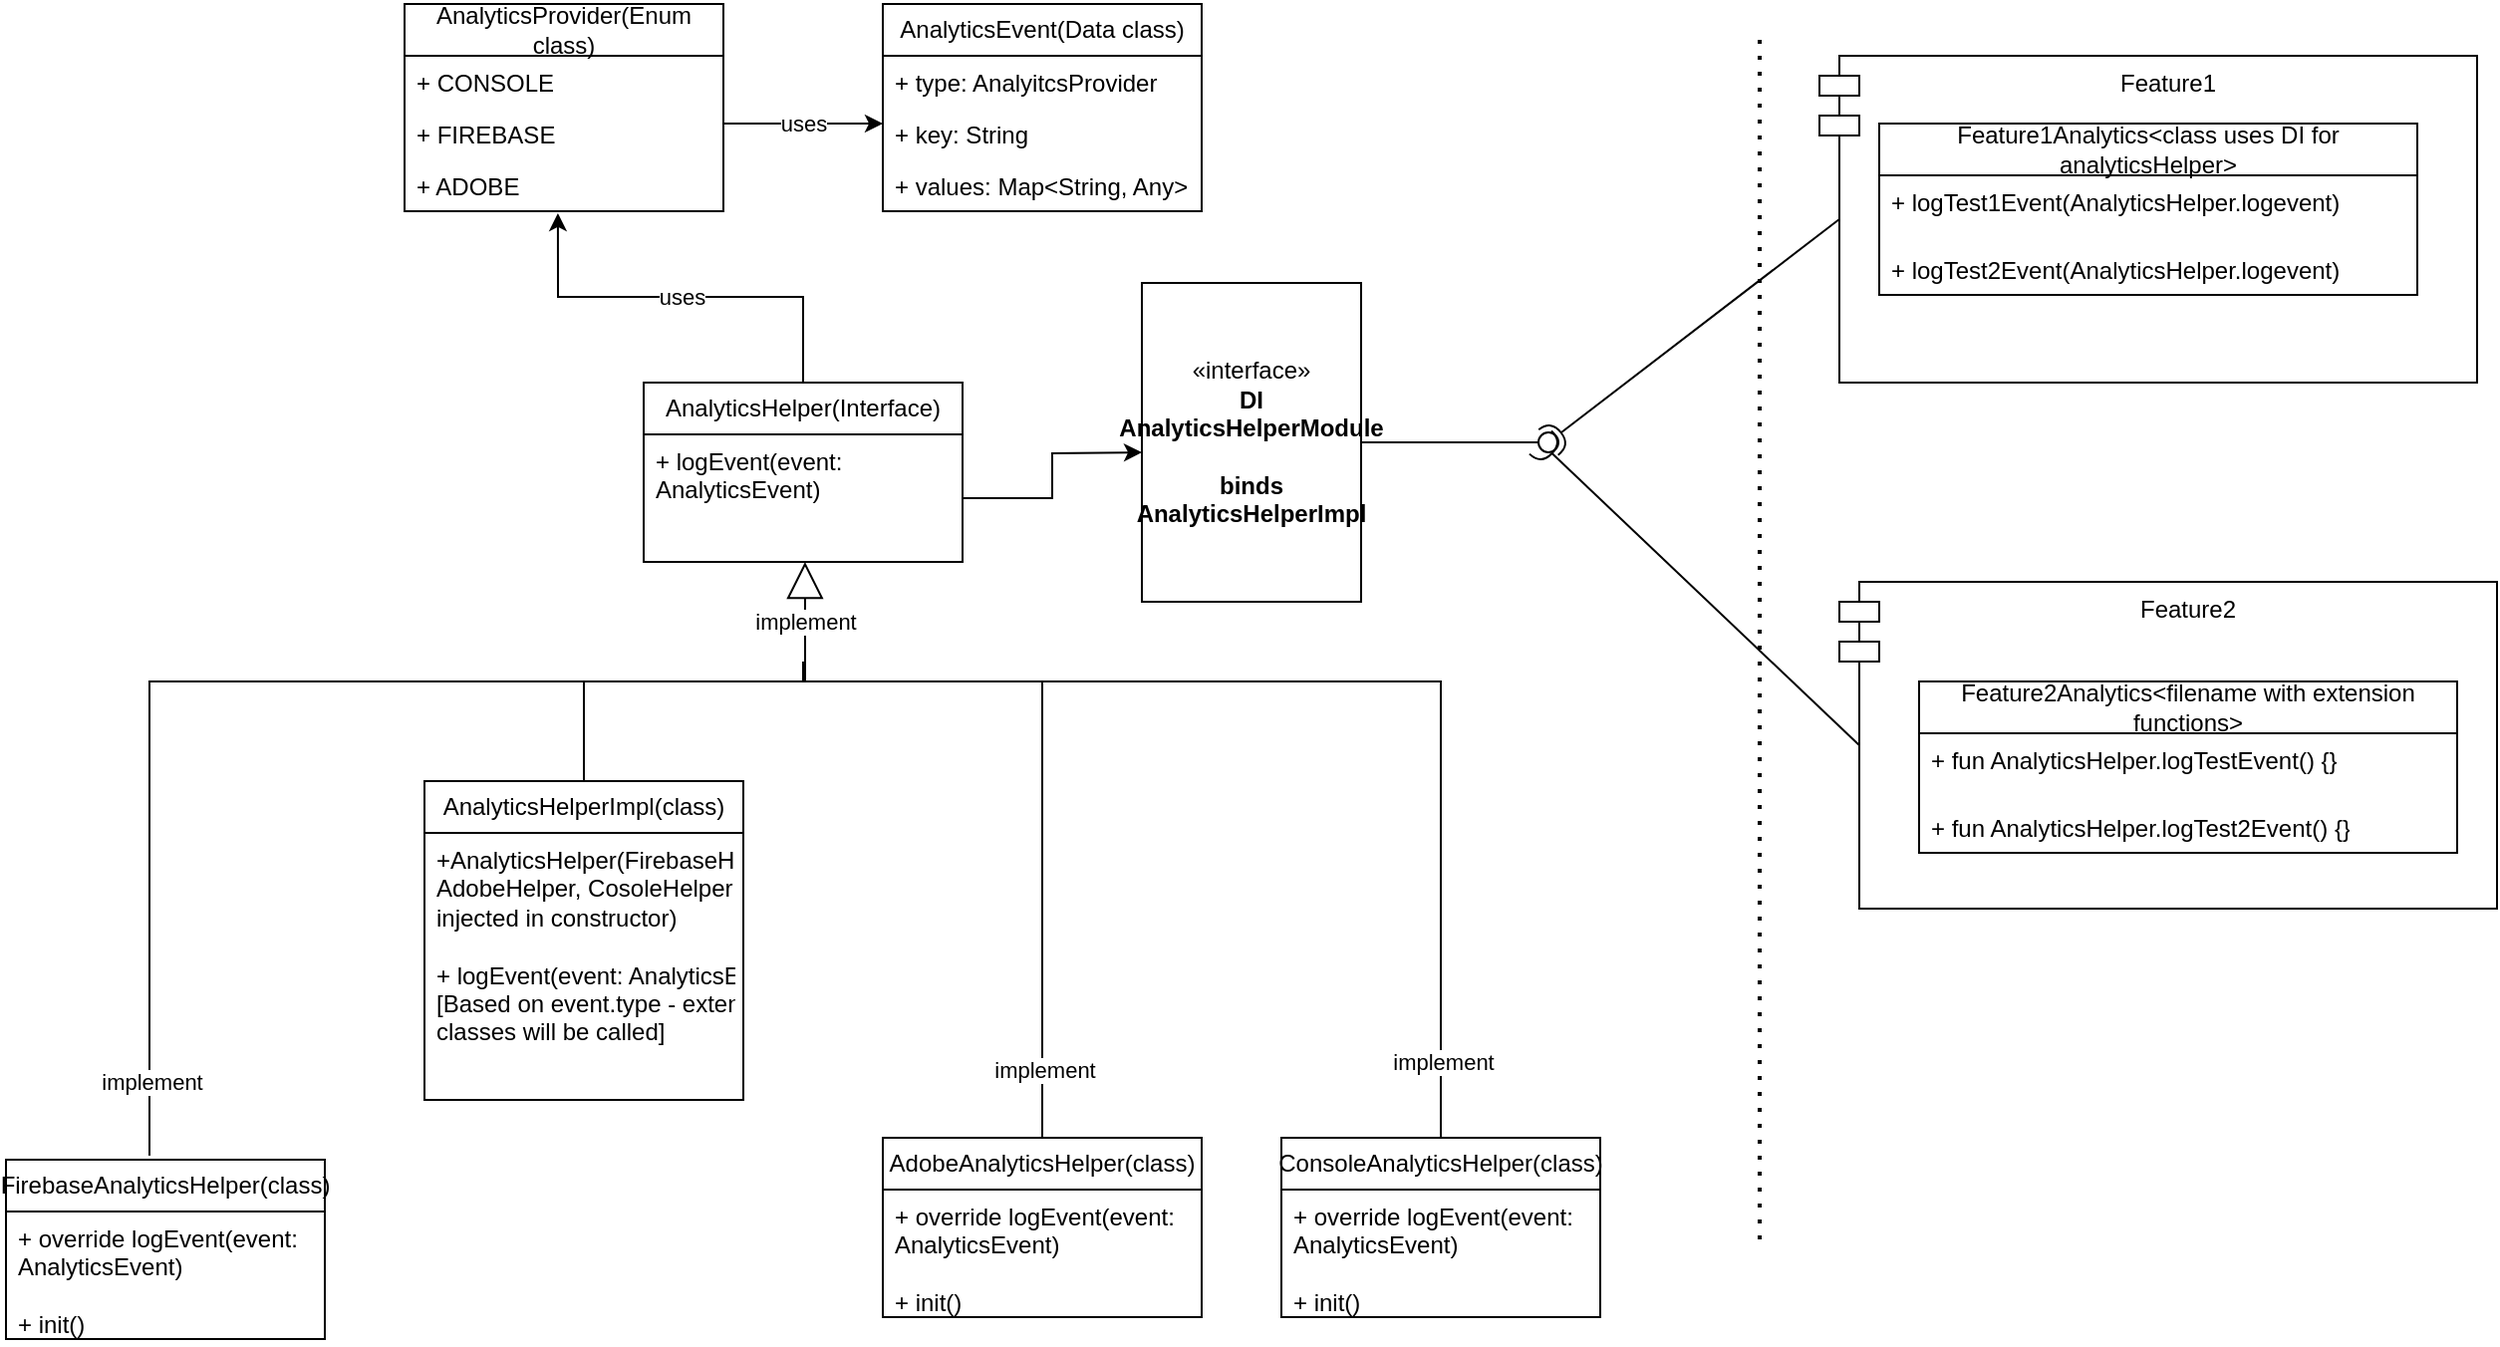 <mxfile version="23.1.2" type="github">
  <diagram name="Page-1" id="e56a1550-8fbb-45ad-956c-1786394a9013">
    <mxGraphModel dx="2406" dy="731" grid="1" gridSize="10" guides="1" tooltips="1" connect="1" arrows="1" fold="1" page="1" pageScale="1" pageWidth="1100" pageHeight="850" background="none" math="0" shadow="0">
      <root>
        <mxCell id="0" />
        <mxCell id="1" parent="0" />
        <mxCell id="HMYjzG47Mp5TnK5JBlbz-1" value="AnalyticsEvent(Data class)" style="swimlane;fontStyle=0;childLayout=stackLayout;horizontal=1;startSize=26;fillColor=none;horizontalStack=0;resizeParent=1;resizeParentMax=0;resizeLast=0;collapsible=1;marginBottom=0;whiteSpace=wrap;html=1;" vertex="1" parent="1">
          <mxGeometry x="280" y="60" width="160" height="104" as="geometry" />
        </mxCell>
        <mxCell id="HMYjzG47Mp5TnK5JBlbz-2" value="+ type: AnalyitcsProvider" style="text;strokeColor=none;fillColor=none;align=left;verticalAlign=top;spacingLeft=4;spacingRight=4;overflow=hidden;rotatable=0;points=[[0,0.5],[1,0.5]];portConstraint=eastwest;whiteSpace=wrap;html=1;" vertex="1" parent="HMYjzG47Mp5TnK5JBlbz-1">
          <mxGeometry y="26" width="160" height="26" as="geometry" />
        </mxCell>
        <mxCell id="HMYjzG47Mp5TnK5JBlbz-3" value="+ key: String" style="text;strokeColor=none;fillColor=none;align=left;verticalAlign=top;spacingLeft=4;spacingRight=4;overflow=hidden;rotatable=0;points=[[0,0.5],[1,0.5]];portConstraint=eastwest;whiteSpace=wrap;html=1;" vertex="1" parent="HMYjzG47Mp5TnK5JBlbz-1">
          <mxGeometry y="52" width="160" height="26" as="geometry" />
        </mxCell>
        <mxCell id="HMYjzG47Mp5TnK5JBlbz-4" value="+ values: Map&amp;lt;String, Any&amp;gt;" style="text;strokeColor=none;fillColor=none;align=left;verticalAlign=top;spacingLeft=4;spacingRight=4;overflow=hidden;rotatable=0;points=[[0,0.5],[1,0.5]];portConstraint=eastwest;whiteSpace=wrap;html=1;" vertex="1" parent="HMYjzG47Mp5TnK5JBlbz-1">
          <mxGeometry y="78" width="160" height="26" as="geometry" />
        </mxCell>
        <mxCell id="HMYjzG47Mp5TnK5JBlbz-5" value="AnalyticsProvider(Enum class)" style="swimlane;fontStyle=0;childLayout=stackLayout;horizontal=1;startSize=26;fillColor=none;horizontalStack=0;resizeParent=1;resizeParentMax=0;resizeLast=0;collapsible=1;marginBottom=0;whiteSpace=wrap;html=1;" vertex="1" parent="1">
          <mxGeometry x="40" y="60" width="160" height="104" as="geometry" />
        </mxCell>
        <mxCell id="HMYjzG47Mp5TnK5JBlbz-6" value="+ CONSOLE" style="text;strokeColor=none;fillColor=none;align=left;verticalAlign=top;spacingLeft=4;spacingRight=4;overflow=hidden;rotatable=0;points=[[0,0.5],[1,0.5]];portConstraint=eastwest;whiteSpace=wrap;html=1;" vertex="1" parent="HMYjzG47Mp5TnK5JBlbz-5">
          <mxGeometry y="26" width="160" height="26" as="geometry" />
        </mxCell>
        <mxCell id="HMYjzG47Mp5TnK5JBlbz-7" value="+ FIREBASE" style="text;strokeColor=none;fillColor=none;align=left;verticalAlign=top;spacingLeft=4;spacingRight=4;overflow=hidden;rotatable=0;points=[[0,0.5],[1,0.5]];portConstraint=eastwest;whiteSpace=wrap;html=1;" vertex="1" parent="HMYjzG47Mp5TnK5JBlbz-5">
          <mxGeometry y="52" width="160" height="26" as="geometry" />
        </mxCell>
        <mxCell id="HMYjzG47Mp5TnK5JBlbz-8" value="+ ADOBE" style="text;strokeColor=none;fillColor=none;align=left;verticalAlign=top;spacingLeft=4;spacingRight=4;overflow=hidden;rotatable=0;points=[[0,0.5],[1,0.5]];portConstraint=eastwest;whiteSpace=wrap;html=1;" vertex="1" parent="HMYjzG47Mp5TnK5JBlbz-5">
          <mxGeometry y="78" width="160" height="26" as="geometry" />
        </mxCell>
        <mxCell id="HMYjzG47Mp5TnK5JBlbz-9" value="AnalyticsHelper(Interface)" style="swimlane;fontStyle=0;childLayout=stackLayout;horizontal=1;startSize=26;fillColor=none;horizontalStack=0;resizeParent=1;resizeParentMax=0;resizeLast=0;collapsible=1;marginBottom=0;whiteSpace=wrap;html=1;" vertex="1" parent="1">
          <mxGeometry x="160" y="250" width="160" height="90" as="geometry" />
        </mxCell>
        <mxCell id="HMYjzG47Mp5TnK5JBlbz-10" value="+ logEvent(event: AnalyticsEvent)" style="text;strokeColor=none;fillColor=none;align=left;verticalAlign=top;spacingLeft=4;spacingRight=4;overflow=hidden;rotatable=0;points=[[0,0.5],[1,0.5]];portConstraint=eastwest;whiteSpace=wrap;html=1;" vertex="1" parent="HMYjzG47Mp5TnK5JBlbz-9">
          <mxGeometry y="26" width="160" height="64" as="geometry" />
        </mxCell>
        <mxCell id="HMYjzG47Mp5TnK5JBlbz-13" value="implement" style="endArrow=block;endSize=16;endFill=0;html=1;rounded=0;entryX=0.506;entryY=1;entryDx=0;entryDy=0;entryPerimeter=0;" edge="1" parent="1" target="HMYjzG47Mp5TnK5JBlbz-10">
          <mxGeometry width="160" relative="1" as="geometry">
            <mxPoint x="241" y="400" as="sourcePoint" />
            <mxPoint x="630" y="370" as="targetPoint" />
            <mxPoint as="offset" />
          </mxGeometry>
        </mxCell>
        <mxCell id="HMYjzG47Mp5TnK5JBlbz-14" value="AdobeAnalyticsHelper(class)" style="swimlane;fontStyle=0;childLayout=stackLayout;horizontal=1;startSize=26;fillColor=none;horizontalStack=0;resizeParent=1;resizeParentMax=0;resizeLast=0;collapsible=1;marginBottom=0;whiteSpace=wrap;html=1;" vertex="1" parent="1">
          <mxGeometry x="280" y="629" width="160" height="90" as="geometry" />
        </mxCell>
        <mxCell id="HMYjzG47Mp5TnK5JBlbz-15" value="+ override logEvent(event: AnalyticsEvent)&lt;br&gt;&lt;br&gt;+ init()" style="text;strokeColor=none;fillColor=none;align=left;verticalAlign=top;spacingLeft=4;spacingRight=4;overflow=hidden;rotatable=0;points=[[0,0.5],[1,0.5]];portConstraint=eastwest;whiteSpace=wrap;html=1;" vertex="1" parent="HMYjzG47Mp5TnK5JBlbz-14">
          <mxGeometry y="26" width="160" height="64" as="geometry" />
        </mxCell>
        <mxCell id="HMYjzG47Mp5TnK5JBlbz-16" value="FirebaseAnalyticsHelper(class)" style="swimlane;fontStyle=0;childLayout=stackLayout;horizontal=1;startSize=26;fillColor=none;horizontalStack=0;resizeParent=1;resizeParentMax=0;resizeLast=0;collapsible=1;marginBottom=0;whiteSpace=wrap;html=1;" vertex="1" parent="1">
          <mxGeometry x="-160" y="640" width="160" height="90" as="geometry" />
        </mxCell>
        <mxCell id="HMYjzG47Mp5TnK5JBlbz-17" value="+ override logEvent(event: AnalyticsEvent)&lt;br&gt;&lt;br&gt;+ init()" style="text;strokeColor=none;fillColor=none;align=left;verticalAlign=top;spacingLeft=4;spacingRight=4;overflow=hidden;rotatable=0;points=[[0,0.5],[1,0.5]];portConstraint=eastwest;whiteSpace=wrap;html=1;" vertex="1" parent="HMYjzG47Mp5TnK5JBlbz-16">
          <mxGeometry y="26" width="160" height="64" as="geometry" />
        </mxCell>
        <mxCell id="HMYjzG47Mp5TnK5JBlbz-18" value="AnalyticsHelperImpl(class)" style="swimlane;fontStyle=0;childLayout=stackLayout;horizontal=1;startSize=26;fillColor=none;horizontalStack=0;resizeParent=1;resizeParentMax=0;resizeLast=0;collapsible=1;marginBottom=0;whiteSpace=wrap;html=1;" vertex="1" parent="1">
          <mxGeometry x="50" y="450" width="160" height="160" as="geometry" />
        </mxCell>
        <mxCell id="HMYjzG47Mp5TnK5JBlbz-19" value="+AnalyticsHelper(FirebaseHelper, AdobeHelper, CosoleHelper injected in constructor)&lt;br&gt;&lt;br&gt;+ logEvent(event: AnalyticsEvent)&lt;br&gt;[Based on event.type - extended classes will be called]" style="text;strokeColor=none;fillColor=none;align=left;verticalAlign=top;spacingLeft=4;spacingRight=4;overflow=hidden;rotatable=0;points=[[0,0.5],[1,0.5]];portConstraint=eastwest;whiteSpace=wrap;html=1;" vertex="1" parent="HMYjzG47Mp5TnK5JBlbz-18">
          <mxGeometry y="26" width="160" height="134" as="geometry" />
        </mxCell>
        <mxCell id="HMYjzG47Mp5TnK5JBlbz-20" value="ConsoleAnalyticsHelper(class)" style="swimlane;fontStyle=0;childLayout=stackLayout;horizontal=1;startSize=26;fillColor=none;horizontalStack=0;resizeParent=1;resizeParentMax=0;resizeLast=0;collapsible=1;marginBottom=0;whiteSpace=wrap;html=1;" vertex="1" parent="1">
          <mxGeometry x="480" y="629" width="160" height="90" as="geometry" />
        </mxCell>
        <mxCell id="HMYjzG47Mp5TnK5JBlbz-21" value="+ override logEvent(event: AnalyticsEvent)&lt;br&gt;&lt;br&gt;+ init()" style="text;strokeColor=none;fillColor=none;align=left;verticalAlign=top;spacingLeft=4;spacingRight=4;overflow=hidden;rotatable=0;points=[[0,0.5],[1,0.5]];portConstraint=eastwest;whiteSpace=wrap;html=1;" vertex="1" parent="HMYjzG47Mp5TnK5JBlbz-20">
          <mxGeometry y="26" width="160" height="64" as="geometry" />
        </mxCell>
        <mxCell id="HMYjzG47Mp5TnK5JBlbz-22" value="" style="endArrow=classic;html=1;rounded=0;" edge="1" parent="1">
          <mxGeometry relative="1" as="geometry">
            <mxPoint x="200" y="120" as="sourcePoint" />
            <mxPoint x="280" y="120" as="targetPoint" />
          </mxGeometry>
        </mxCell>
        <mxCell id="HMYjzG47Mp5TnK5JBlbz-23" value="uses" style="edgeLabel;resizable=0;html=1;align=center;verticalAlign=middle;" connectable="0" vertex="1" parent="HMYjzG47Mp5TnK5JBlbz-22">
          <mxGeometry relative="1" as="geometry" />
        </mxCell>
        <mxCell id="HMYjzG47Mp5TnK5JBlbz-25" value="" style="endArrow=classic;html=1;rounded=0;entryX=0.481;entryY=1.038;entryDx=0;entryDy=0;exitX=0.5;exitY=0;exitDx=0;exitDy=0;entryPerimeter=0;edgeStyle=orthogonalEdgeStyle;" edge="1" parent="1" source="HMYjzG47Mp5TnK5JBlbz-9" target="HMYjzG47Mp5TnK5JBlbz-8">
          <mxGeometry relative="1" as="geometry">
            <mxPoint x="220" y="230" as="sourcePoint" />
            <mxPoint x="140" y="230" as="targetPoint" />
          </mxGeometry>
        </mxCell>
        <mxCell id="HMYjzG47Mp5TnK5JBlbz-26" value="uses" style="edgeLabel;resizable=0;html=1;align=center;verticalAlign=middle;" connectable="0" vertex="1" parent="HMYjzG47Mp5TnK5JBlbz-25">
          <mxGeometry relative="1" as="geometry" />
        </mxCell>
        <mxCell id="HMYjzG47Mp5TnK5JBlbz-31" value="" style="endArrow=none;html=1;rounded=0;exitX=0.45;exitY=-0.022;exitDx=0;exitDy=0;exitPerimeter=0;edgeStyle=orthogonalEdgeStyle;" edge="1" parent="1" source="HMYjzG47Mp5TnK5JBlbz-16">
          <mxGeometry width="50" height="50" relative="1" as="geometry">
            <mxPoint x="520" y="430" as="sourcePoint" />
            <mxPoint x="240" y="390" as="targetPoint" />
            <Array as="points">
              <mxPoint x="102" y="400" />
              <mxPoint x="241" y="400" />
            </Array>
          </mxGeometry>
        </mxCell>
        <mxCell id="HMYjzG47Mp5TnK5JBlbz-54" value="implement" style="edgeLabel;html=1;align=center;verticalAlign=middle;resizable=0;points=[];" vertex="1" connectable="0" parent="HMYjzG47Mp5TnK5JBlbz-31">
          <mxGeometry x="-0.872" y="-1" relative="1" as="geometry">
            <mxPoint as="offset" />
          </mxGeometry>
        </mxCell>
        <mxCell id="HMYjzG47Mp5TnK5JBlbz-32" value="" style="endArrow=none;html=1;rounded=0;exitX=0.5;exitY=0;exitDx=0;exitDy=0;edgeStyle=orthogonalEdgeStyle;" edge="1" parent="1" source="HMYjzG47Mp5TnK5JBlbz-14">
          <mxGeometry width="50" height="50" relative="1" as="geometry">
            <mxPoint x="112" y="568" as="sourcePoint" />
            <mxPoint x="240" y="400" as="targetPoint" />
            <Array as="points">
              <mxPoint x="360" y="400" />
            </Array>
          </mxGeometry>
        </mxCell>
        <mxCell id="HMYjzG47Mp5TnK5JBlbz-55" value="implement" style="edgeLabel;html=1;align=center;verticalAlign=middle;resizable=0;points=[];" vertex="1" connectable="0" parent="HMYjzG47Mp5TnK5JBlbz-32">
          <mxGeometry x="-0.805" y="-1" relative="1" as="geometry">
            <mxPoint as="offset" />
          </mxGeometry>
        </mxCell>
        <mxCell id="HMYjzG47Mp5TnK5JBlbz-33" value="" style="endArrow=none;html=1;rounded=0;exitX=0.5;exitY=0;exitDx=0;exitDy=0;edgeStyle=orthogonalEdgeStyle;" edge="1" parent="1" source="HMYjzG47Mp5TnK5JBlbz-20">
          <mxGeometry width="50" height="50" relative="1" as="geometry">
            <mxPoint x="540" y="580" as="sourcePoint" />
            <mxPoint x="360" y="400" as="targetPoint" />
            <Array as="points">
              <mxPoint x="560" y="400" />
            </Array>
          </mxGeometry>
        </mxCell>
        <mxCell id="HMYjzG47Mp5TnK5JBlbz-56" value="implement" style="edgeLabel;html=1;align=center;verticalAlign=middle;resizable=0;points=[];" vertex="1" connectable="0" parent="HMYjzG47Mp5TnK5JBlbz-33">
          <mxGeometry x="-0.823" y="-1" relative="1" as="geometry">
            <mxPoint as="offset" />
          </mxGeometry>
        </mxCell>
        <mxCell id="HMYjzG47Mp5TnK5JBlbz-34" value="«interface»&lt;br&gt;&lt;b&gt;DI&lt;br&gt;AnalyticsHelperModule&lt;br&gt;&lt;br&gt;binds AnalyticsHelperImpl&lt;br&gt;&lt;/b&gt;" style="html=1;whiteSpace=wrap;" vertex="1" parent="1">
          <mxGeometry x="410" y="200" width="110" height="160" as="geometry" />
        </mxCell>
        <mxCell id="HMYjzG47Mp5TnK5JBlbz-35" value="" style="rounded=0;orthogonalLoop=1;jettySize=auto;html=1;endArrow=halfCircle;endFill=0;endSize=6;strokeWidth=1;sketch=0;exitX=0;exitY=0.5;exitDx=10;exitDy=0;exitPerimeter=0;" edge="1" target="HMYjzG47Mp5TnK5JBlbz-37" parent="1" source="HMYjzG47Mp5TnK5JBlbz-41">
          <mxGeometry relative="1" as="geometry">
            <mxPoint x="710" y="280" as="sourcePoint" />
          </mxGeometry>
        </mxCell>
        <mxCell id="HMYjzG47Mp5TnK5JBlbz-36" value="" style="rounded=0;orthogonalLoop=1;jettySize=auto;html=1;endArrow=oval;endFill=0;sketch=0;sourcePerimeterSpacing=0;targetPerimeterSpacing=0;endSize=10;exitX=1;exitY=0.5;exitDx=0;exitDy=0;" edge="1" target="HMYjzG47Mp5TnK5JBlbz-37" parent="1" source="HMYjzG47Mp5TnK5JBlbz-34">
          <mxGeometry relative="1" as="geometry">
            <mxPoint x="670" y="280" as="sourcePoint" />
          </mxGeometry>
        </mxCell>
        <mxCell id="HMYjzG47Mp5TnK5JBlbz-37" value="" style="ellipse;whiteSpace=wrap;html=1;align=center;aspect=fixed;fillColor=none;strokeColor=none;resizable=0;perimeter=centerPerimeter;rotatable=0;allowArrows=0;points=[];outlineConnect=1;" vertex="1" parent="1">
          <mxGeometry x="609" y="275" width="10" height="10" as="geometry" />
        </mxCell>
        <mxCell id="HMYjzG47Mp5TnK5JBlbz-38" value="" style="endArrow=classic;html=1;rounded=0;exitX=1;exitY=0.5;exitDx=0;exitDy=0;edgeStyle=orthogonalEdgeStyle;" edge="1" parent="1" source="HMYjzG47Mp5TnK5JBlbz-10">
          <mxGeometry width="50" height="50" relative="1" as="geometry">
            <mxPoint x="360" y="335" as="sourcePoint" />
            <mxPoint x="410" y="285" as="targetPoint" />
          </mxGeometry>
        </mxCell>
        <mxCell id="HMYjzG47Mp5TnK5JBlbz-39" value="" style="endArrow=none;dashed=1;html=1;dashPattern=1 3;strokeWidth=2;rounded=0;" edge="1" parent="1">
          <mxGeometry width="50" height="50" relative="1" as="geometry">
            <mxPoint x="720" y="680" as="sourcePoint" />
            <mxPoint x="720" y="74" as="targetPoint" />
          </mxGeometry>
        </mxCell>
        <mxCell id="HMYjzG47Mp5TnK5JBlbz-41" value="Feature1" style="shape=module;align=left;spacingLeft=20;align=center;verticalAlign=top;whiteSpace=wrap;html=1;" vertex="1" parent="1">
          <mxGeometry x="750" y="86" width="330" height="164" as="geometry" />
        </mxCell>
        <mxCell id="HMYjzG47Mp5TnK5JBlbz-44" value="Feature1Analytics&amp;lt;class uses DI for analyticsHelper&amp;gt;" style="swimlane;fontStyle=0;childLayout=stackLayout;horizontal=1;startSize=26;fillColor=none;horizontalStack=0;resizeParent=1;resizeParentMax=0;resizeLast=0;collapsible=1;marginBottom=0;whiteSpace=wrap;html=1;" vertex="1" parent="1">
          <mxGeometry x="780" y="120" width="270" height="86" as="geometry" />
        </mxCell>
        <mxCell id="HMYjzG47Mp5TnK5JBlbz-45" value="+ logTest1Event(AnalyticsHelper.logevent)" style="text;strokeColor=none;fillColor=none;align=left;verticalAlign=top;spacingLeft=4;spacingRight=4;overflow=hidden;rotatable=0;points=[[0,0.5],[1,0.5]];portConstraint=eastwest;whiteSpace=wrap;html=1;" vertex="1" parent="HMYjzG47Mp5TnK5JBlbz-44">
          <mxGeometry y="26" width="270" height="34" as="geometry" />
        </mxCell>
        <mxCell id="HMYjzG47Mp5TnK5JBlbz-47" value="+ logTest2Event(AnalyticsHelper.logevent)" style="text;strokeColor=none;fillColor=none;align=left;verticalAlign=top;spacingLeft=4;spacingRight=4;overflow=hidden;rotatable=0;points=[[0,0.5],[1,0.5]];portConstraint=eastwest;whiteSpace=wrap;html=1;" vertex="1" parent="HMYjzG47Mp5TnK5JBlbz-44">
          <mxGeometry y="60" width="270" height="26" as="geometry" />
        </mxCell>
        <mxCell id="HMYjzG47Mp5TnK5JBlbz-48" value="Feature2" style="shape=module;align=left;spacingLeft=20;align=center;verticalAlign=top;whiteSpace=wrap;html=1;" vertex="1" parent="1">
          <mxGeometry x="760" y="350" width="330" height="164" as="geometry" />
        </mxCell>
        <mxCell id="HMYjzG47Mp5TnK5JBlbz-49" value="Feature2Analytics&amp;lt;filename with extension functions&amp;gt;" style="swimlane;fontStyle=0;childLayout=stackLayout;horizontal=1;startSize=26;fillColor=none;horizontalStack=0;resizeParent=1;resizeParentMax=0;resizeLast=0;collapsible=1;marginBottom=0;whiteSpace=wrap;html=1;" vertex="1" parent="1">
          <mxGeometry x="800" y="400" width="270" height="86" as="geometry" />
        </mxCell>
        <mxCell id="HMYjzG47Mp5TnK5JBlbz-50" value="+ fun AnalyticsHelper.logTestEvent() {}" style="text;strokeColor=none;fillColor=none;align=left;verticalAlign=top;spacingLeft=4;spacingRight=4;overflow=hidden;rotatable=0;points=[[0,0.5],[1,0.5]];portConstraint=eastwest;whiteSpace=wrap;html=1;" vertex="1" parent="HMYjzG47Mp5TnK5JBlbz-49">
          <mxGeometry y="26" width="270" height="34" as="geometry" />
        </mxCell>
        <mxCell id="HMYjzG47Mp5TnK5JBlbz-51" value="+ fun AnalyticsHelper.logTest2Event() {}" style="text;strokeColor=none;fillColor=none;align=left;verticalAlign=top;spacingLeft=4;spacingRight=4;overflow=hidden;rotatable=0;points=[[0,0.5],[1,0.5]];portConstraint=eastwest;whiteSpace=wrap;html=1;" vertex="1" parent="HMYjzG47Mp5TnK5JBlbz-49">
          <mxGeometry y="60" width="270" height="26" as="geometry" />
        </mxCell>
        <mxCell id="HMYjzG47Mp5TnK5JBlbz-52" value="" style="rounded=0;orthogonalLoop=1;jettySize=auto;html=1;endArrow=halfCircle;endFill=0;endSize=6;strokeWidth=1;sketch=0;exitX=0;exitY=0.5;exitDx=10;exitDy=0;exitPerimeter=0;" edge="1" parent="1" source="HMYjzG47Mp5TnK5JBlbz-48">
          <mxGeometry relative="1" as="geometry">
            <mxPoint x="770" y="178" as="sourcePoint" />
            <mxPoint x="610" y="280" as="targetPoint" />
          </mxGeometry>
        </mxCell>
        <mxCell id="HMYjzG47Mp5TnK5JBlbz-53" value="" style="endArrow=none;html=1;rounded=0;exitX=0.5;exitY=0;exitDx=0;exitDy=0;edgeStyle=orthogonalEdgeStyle;" edge="1" parent="1" source="HMYjzG47Mp5TnK5JBlbz-18">
          <mxGeometry width="50" height="50" relative="1" as="geometry">
            <mxPoint x="520" y="710" as="sourcePoint" />
            <mxPoint x="240" y="400" as="targetPoint" />
            <Array as="points">
              <mxPoint x="130" y="400" />
            </Array>
          </mxGeometry>
        </mxCell>
      </root>
    </mxGraphModel>
  </diagram>
</mxfile>
